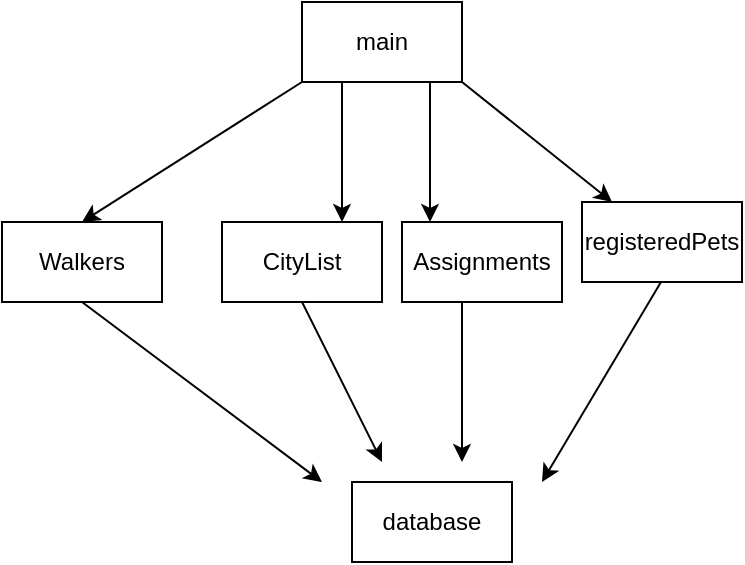<mxfile>
    <diagram id="dWL_IyuczPvYIw6si3Kd" name="Page-1">
        <mxGraphModel dx="902" dy="475" grid="1" gridSize="10" guides="1" tooltips="1" connect="1" arrows="1" fold="1" page="1" pageScale="1" pageWidth="850" pageHeight="1100" math="0" shadow="0">
            <root>
                <mxCell id="0"/>
                <mxCell id="1" parent="0"/>
                <mxCell id="2" value="main" style="whiteSpace=wrap;html=1;" vertex="1" parent="1">
                    <mxGeometry x="360" y="120" width="80" height="40" as="geometry"/>
                </mxCell>
                <mxCell id="3" value="" style="endArrow=classic;html=1;fontSize=19;fontColor=#124A18;exitX=0;exitY=1;exitDx=0;exitDy=0;" edge="1" parent="1" source="2">
                    <mxGeometry relative="1" as="geometry">
                        <mxPoint x="320" y="250" as="sourcePoint"/>
                        <mxPoint x="250" y="230" as="targetPoint"/>
                    </mxGeometry>
                </mxCell>
                <mxCell id="4" value="" style="endArrow=classic;html=1;fontSize=19;fontColor=#124A18;exitX=0;exitY=1;exitDx=0;exitDy=0;" edge="1" parent="1">
                    <mxGeometry relative="1" as="geometry">
                        <mxPoint x="380" y="160" as="sourcePoint"/>
                        <mxPoint x="380" y="230" as="targetPoint"/>
                    </mxGeometry>
                </mxCell>
                <mxCell id="5" value="" style="endArrow=classic;html=1;fontSize=19;fontColor=#124A18;exitX=0;exitY=1;exitDx=0;exitDy=0;" edge="1" parent="1">
                    <mxGeometry relative="1" as="geometry">
                        <mxPoint x="424" y="160" as="sourcePoint"/>
                        <mxPoint x="424" y="230" as="targetPoint"/>
                    </mxGeometry>
                </mxCell>
                <mxCell id="6" value="" style="endArrow=classic;html=1;fontSize=19;fontColor=#124A18;exitX=1;exitY=1;exitDx=0;exitDy=0;" edge="1" parent="1" source="2" target="7">
                    <mxGeometry relative="1" as="geometry">
                        <mxPoint x="610" y="200" as="sourcePoint"/>
                        <mxPoint x="530" y="230" as="targetPoint"/>
                    </mxGeometry>
                </mxCell>
                <mxCell id="7" value="registeredPets" style="whiteSpace=wrap;html=1;" vertex="1" parent="1">
                    <mxGeometry x="500" y="220" width="80" height="40" as="geometry"/>
                </mxCell>
                <mxCell id="8" value="Assignments" style="whiteSpace=wrap;html=1;" vertex="1" parent="1">
                    <mxGeometry x="410" y="230" width="80" height="40" as="geometry"/>
                </mxCell>
                <mxCell id="9" value="CityList" style="whiteSpace=wrap;html=1;" vertex="1" parent="1">
                    <mxGeometry x="320" y="230" width="80" height="40" as="geometry"/>
                </mxCell>
                <mxCell id="10" value="Walkers" style="whiteSpace=wrap;html=1;" vertex="1" parent="1">
                    <mxGeometry x="210" y="230" width="80" height="40" as="geometry"/>
                </mxCell>
                <mxCell id="11" value="" style="endArrow=classic;html=1;fontSize=19;fontColor=#124A18;exitX=0.5;exitY=1;exitDx=0;exitDy=0;" edge="1" parent="1" source="10">
                    <mxGeometry relative="1" as="geometry">
                        <mxPoint x="240" y="320" as="sourcePoint"/>
                        <mxPoint x="370" y="360" as="targetPoint"/>
                    </mxGeometry>
                </mxCell>
                <mxCell id="12" value="" style="endArrow=classic;html=1;fontSize=19;fontColor=#124A18;exitX=0.5;exitY=1;exitDx=0;exitDy=0;" edge="1" parent="1">
                    <mxGeometry relative="1" as="geometry">
                        <mxPoint x="360" y="270" as="sourcePoint"/>
                        <mxPoint x="400" y="350" as="targetPoint"/>
                    </mxGeometry>
                </mxCell>
                <mxCell id="13" value="" style="endArrow=classic;html=1;fontSize=19;fontColor=#124A18;exitX=0.5;exitY=1;exitDx=0;exitDy=0;" edge="1" parent="1">
                    <mxGeometry relative="1" as="geometry">
                        <mxPoint x="440" y="270" as="sourcePoint"/>
                        <mxPoint x="440" y="350" as="targetPoint"/>
                    </mxGeometry>
                </mxCell>
                <mxCell id="14" value="" style="endArrow=classic;html=1;fontSize=19;fontColor=#124A18;exitX=0.5;exitY=1;exitDx=0;exitDy=0;" edge="1" parent="1">
                    <mxGeometry relative="1" as="geometry">
                        <mxPoint x="539.5" y="260" as="sourcePoint"/>
                        <mxPoint x="480" y="360" as="targetPoint"/>
                    </mxGeometry>
                </mxCell>
                <mxCell id="15" value="database" style="whiteSpace=wrap;html=1;" vertex="1" parent="1">
                    <mxGeometry x="385" y="360" width="80" height="40" as="geometry"/>
                </mxCell>
            </root>
        </mxGraphModel>
    </diagram>
</mxfile>